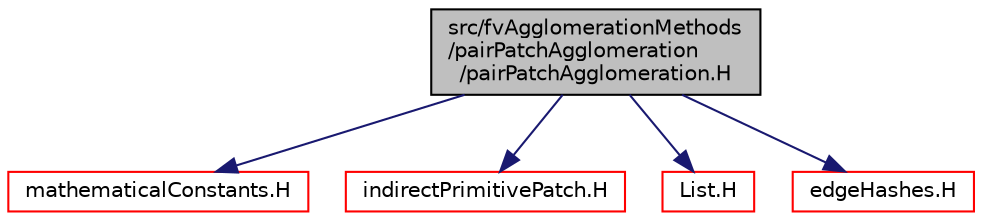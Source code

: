 digraph "src/fvAgglomerationMethods/pairPatchAgglomeration/pairPatchAgglomeration.H"
{
  bgcolor="transparent";
  edge [fontname="Helvetica",fontsize="10",labelfontname="Helvetica",labelfontsize="10"];
  node [fontname="Helvetica",fontsize="10",shape=record];
  Node1 [label="src/fvAgglomerationMethods\l/pairPatchAgglomeration\l/pairPatchAgglomeration.H",height=0.2,width=0.4,color="black", fillcolor="grey75", style="filled" fontcolor="black"];
  Node1 -> Node2 [color="midnightblue",fontsize="10",style="solid",fontname="Helvetica"];
  Node2 [label="mathematicalConstants.H",height=0.2,width=0.4,color="red",URL="$mathematicalConstants_8H.html"];
  Node1 -> Node3 [color="midnightblue",fontsize="10",style="solid",fontname="Helvetica"];
  Node3 [label="indirectPrimitivePatch.H",height=0.2,width=0.4,color="red",URL="$indirectPrimitivePatch_8H.html"];
  Node1 -> Node4 [color="midnightblue",fontsize="10",style="solid",fontname="Helvetica"];
  Node4 [label="List.H",height=0.2,width=0.4,color="red",URL="$List_8H.html"];
  Node1 -> Node5 [color="midnightblue",fontsize="10",style="solid",fontname="Helvetica"];
  Node5 [label="edgeHashes.H",height=0.2,width=0.4,color="red",URL="$edgeHashes_8H.html"];
}
